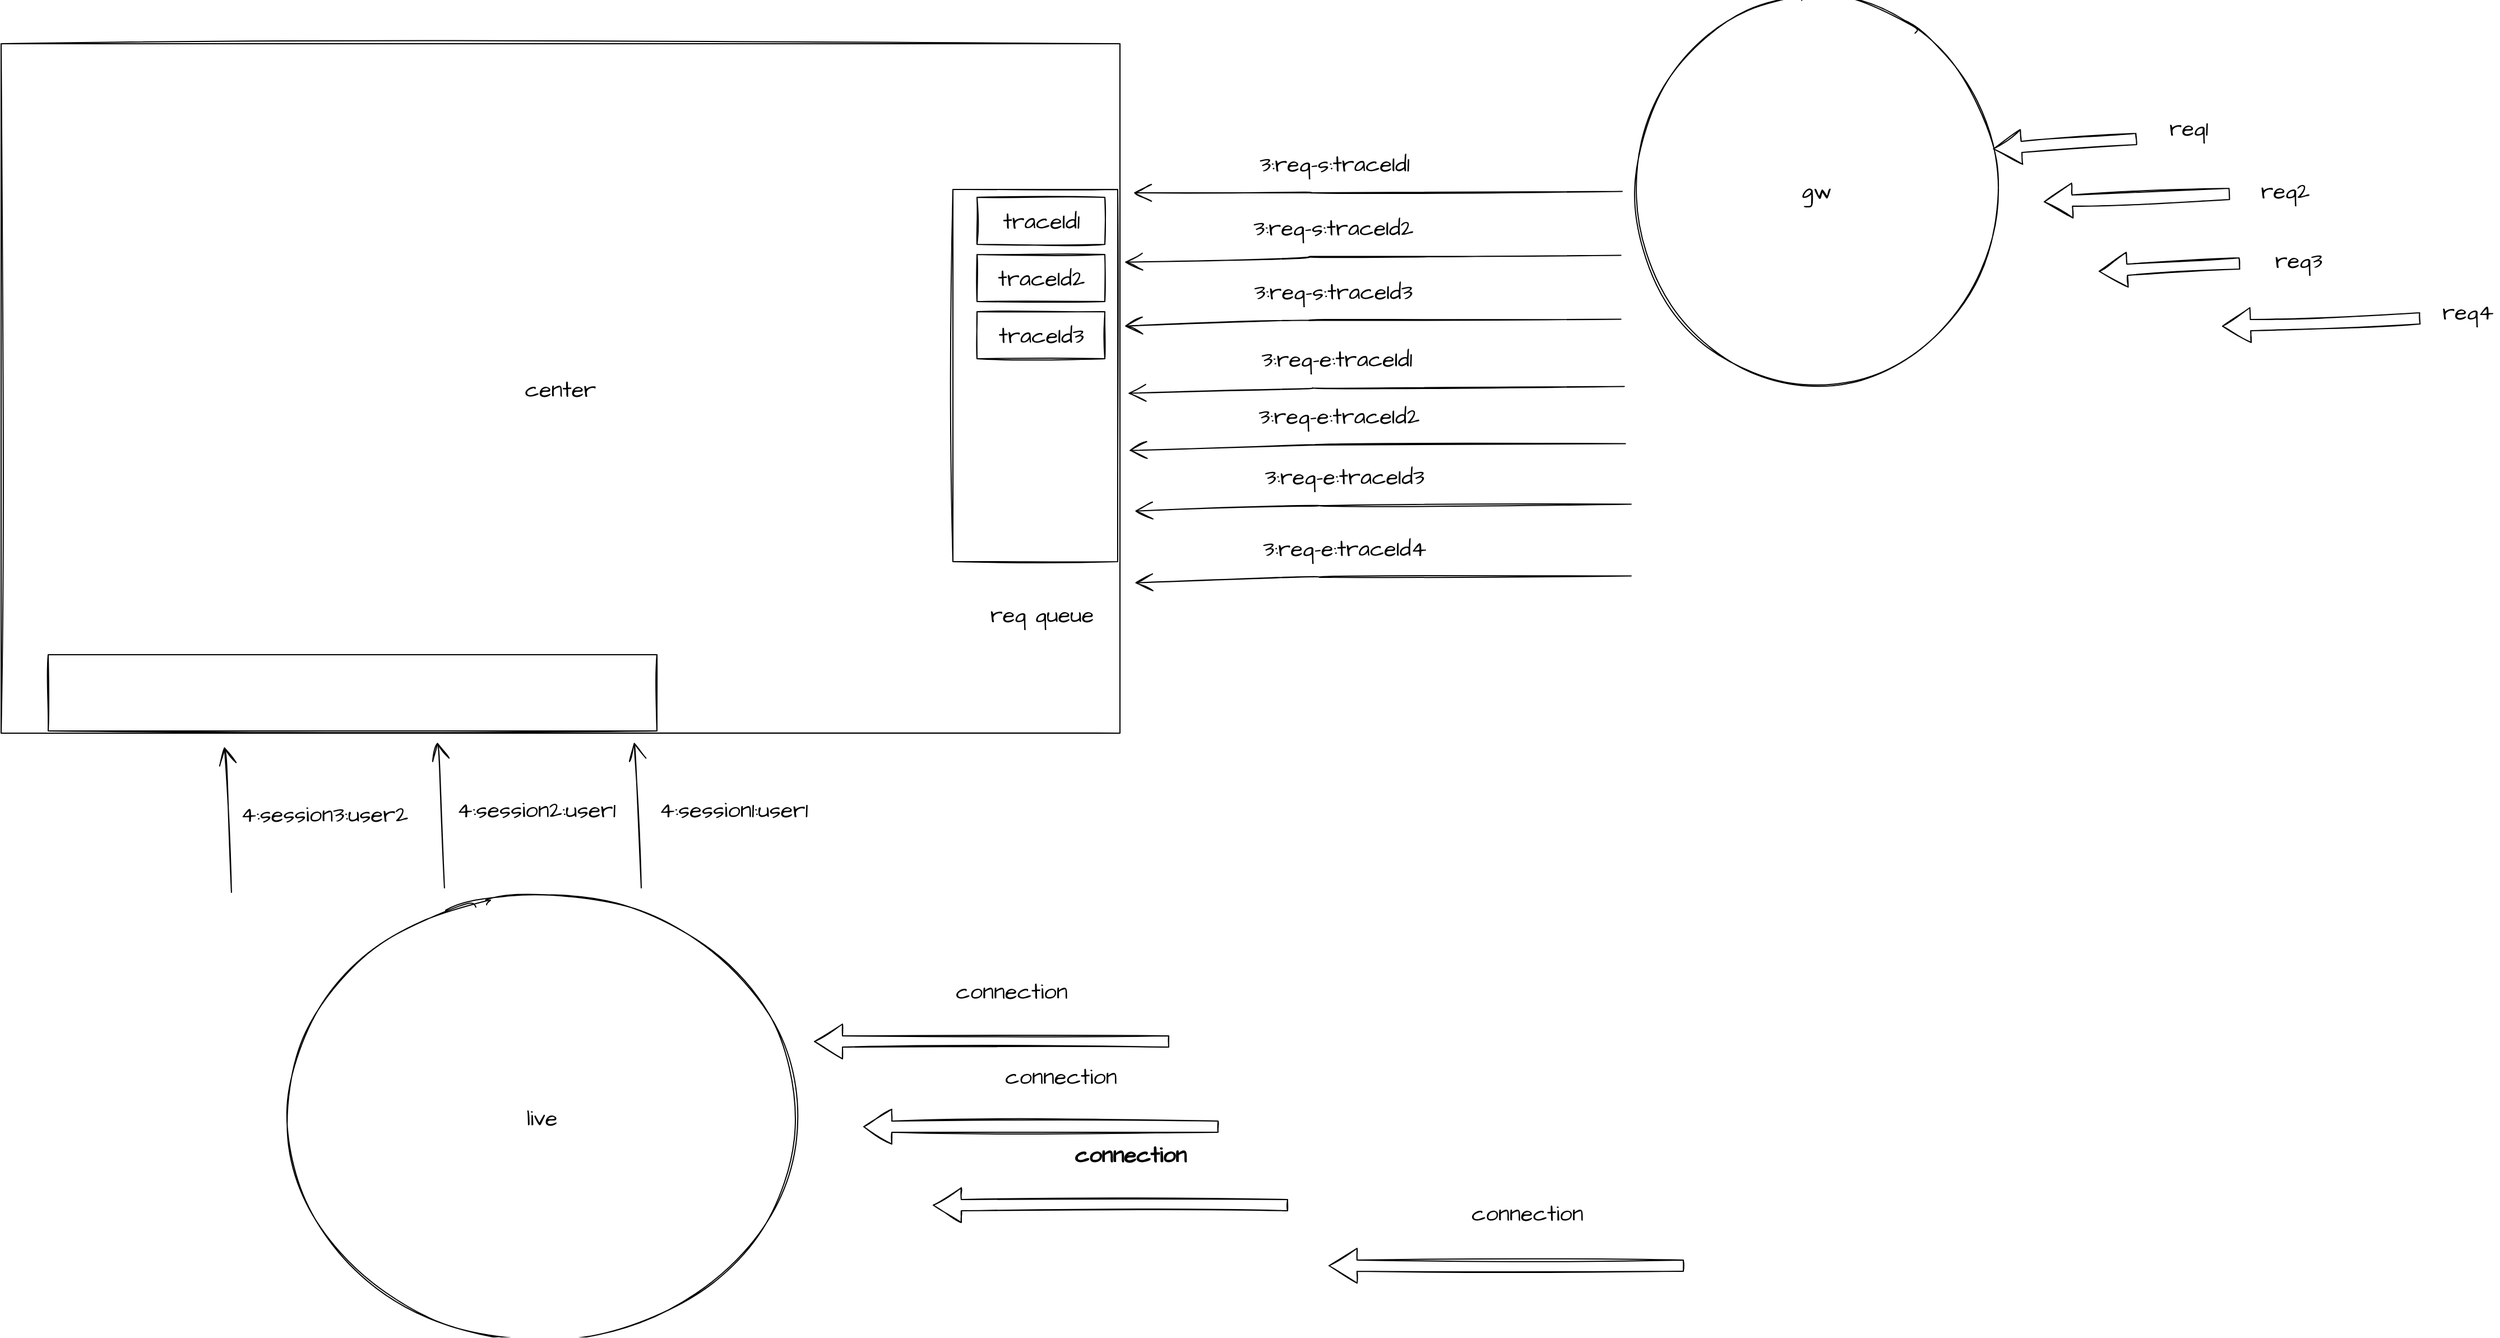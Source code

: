 <mxfile version="14.7.7" type="github">
  <diagram id="elQWaav2V3KjPdsPTwyC" name="第 1 页">
    <mxGraphModel dx="3726" dy="1267" grid="0" gridSize="10" guides="1" tooltips="1" connect="1" arrows="1" fold="1" page="0" pageScale="1" pageWidth="827" pageHeight="1169" math="0" shadow="0">
      <root>
        <mxCell id="0" />
        <mxCell id="1" parent="0" />
        <mxCell id="z09Y47deeIsvJzvmOgGG-1" value="center" style="rounded=0;whiteSpace=wrap;html=1;sketch=1;hachureGap=4;pointerEvents=0;fontFamily=Architects Daughter;fontSource=https%3A%2F%2Ffonts.googleapis.com%2Fcss%3Ffamily%3DArchitects%2BDaughter;fontSize=20;" vertex="1" parent="1">
          <mxGeometry x="-1186" y="421" width="998" height="615" as="geometry" />
        </mxCell>
        <mxCell id="z09Y47deeIsvJzvmOgGG-2" value="gw" style="ellipse;whiteSpace=wrap;html=1;sketch=1;hachureGap=4;pointerEvents=0;fontFamily=Architects Daughter;fontSource=https%3A%2F%2Ffonts.googleapis.com%2Fcss%3Ffamily%3DArchitects%2BDaughter;fontSize=20;" vertex="1" parent="1">
          <mxGeometry x="268" y="383" width="331" height="338" as="geometry" />
        </mxCell>
        <mxCell id="z09Y47deeIsvJzvmOgGG-3" value="" style="edgeStyle=none;curved=1;rounded=0;sketch=1;orthogonalLoop=1;jettySize=auto;html=1;endArrow=open;sourcePerimeterSpacing=8;targetPerimeterSpacing=8;fontSize=16;shape=flexArrow;rounded=1;startSize=8;endSize=8;fontFamily=Architects Daughter;fontSource=https%3A%2F%2Ffonts.googleapis.com%2Fcss%3Ffamily%3DArchitects%2BDaughter;entryX=0.975;entryY=0.39;entryDx=0;entryDy=0;entryPerimeter=0;" edge="1" parent="1" target="z09Y47deeIsvJzvmOgGG-2">
          <mxGeometry width="140" relative="1" as="geometry">
            <mxPoint x="719" y="506" as="sourcePoint" />
            <mxPoint x="1090" y="384" as="targetPoint" />
            <Array as="points" />
          </mxGeometry>
        </mxCell>
        <mxCell id="z09Y47deeIsvJzvmOgGG-4" value="req1" style="text;html=1;align=center;verticalAlign=middle;resizable=0;points=[];autosize=1;strokeColor=none;sketch=1;hachureGap=4;pointerEvents=0;fontFamily=Architects Daughter;fontSource=https%3A%2F%2Ffonts.googleapis.com%2Fcss%3Ffamily%3DArchitects%2BDaughter;fontSize=20;" vertex="1" parent="1">
          <mxGeometry x="742" y="482" width="45" height="28" as="geometry" />
        </mxCell>
        <mxCell id="z09Y47deeIsvJzvmOgGG-5" value="" style="edgeStyle=none;curved=1;rounded=0;sketch=1;orthogonalLoop=1;jettySize=auto;html=1;endArrow=open;sourcePerimeterSpacing=8;targetPerimeterSpacing=8;fontSize=16;shape=flexArrow;rounded=1;startSize=8;endSize=8;fontFamily=Architects Daughter;fontSource=https%3A%2F%2Ffonts.googleapis.com%2Fcss%3Ffamily%3DArchitects%2BDaughter;entryX=0.975;entryY=0.39;entryDx=0;entryDy=0;entryPerimeter=0;" edge="1" parent="1">
          <mxGeometry width="140" relative="1" as="geometry">
            <mxPoint x="802" y="555" as="sourcePoint" />
            <mxPoint x="636" y="562" as="targetPoint" />
            <Array as="points" />
          </mxGeometry>
        </mxCell>
        <mxCell id="z09Y47deeIsvJzvmOgGG-6" value="req2" style="text;html=1;align=center;verticalAlign=middle;resizable=0;points=[];autosize=1;strokeColor=none;sketch=1;hachureGap=4;pointerEvents=0;fontFamily=Architects Daughter;fontSource=https%3A%2F%2Ffonts.googleapis.com%2Fcss%3Ffamily%3DArchitects%2BDaughter;fontSize=20;" vertex="1" parent="1">
          <mxGeometry x="824" y="538" width="54" height="28" as="geometry" />
        </mxCell>
        <mxCell id="z09Y47deeIsvJzvmOgGG-7" value="" style="edgeStyle=none;curved=1;rounded=0;sketch=1;orthogonalLoop=1;jettySize=auto;html=1;endArrow=open;sourcePerimeterSpacing=8;targetPerimeterSpacing=8;fontSize=16;shape=flexArrow;rounded=1;startSize=8;endSize=8;fontFamily=Architects Daughter;fontSource=https%3A%2F%2Ffonts.googleapis.com%2Fcss%3Ffamily%3DArchitects%2BDaughter;entryX=0.975;entryY=0.39;entryDx=0;entryDy=0;entryPerimeter=0;" edge="1" parent="1">
          <mxGeometry width="140" relative="1" as="geometry">
            <mxPoint x="811" y="617" as="sourcePoint" />
            <mxPoint x="685" y="624" as="targetPoint" />
            <Array as="points" />
          </mxGeometry>
        </mxCell>
        <mxCell id="z09Y47deeIsvJzvmOgGG-8" value="req3" style="text;html=1;align=center;verticalAlign=middle;resizable=0;points=[];autosize=1;strokeColor=none;sketch=1;hachureGap=4;pointerEvents=0;fontFamily=Architects Daughter;fontSource=https%3A%2F%2Ffonts.googleapis.com%2Fcss%3Ffamily%3DArchitects%2BDaughter;fontSize=20;" vertex="1" parent="1">
          <mxGeometry x="837" y="600" width="52" height="28" as="geometry" />
        </mxCell>
        <mxCell id="z09Y47deeIsvJzvmOgGG-9" value="" style="edgeStyle=none;curved=1;rounded=0;sketch=1;orthogonalLoop=1;jettySize=auto;html=1;endArrow=open;sourcePerimeterSpacing=8;targetPerimeterSpacing=8;fontSize=16;shape=flexArrow;rounded=1;startSize=8;endSize=8;fontFamily=Architects Daughter;fontSource=https%3A%2F%2Ffonts.googleapis.com%2Fcss%3Ffamily%3DArchitects%2BDaughter;entryX=0.975;entryY=0.39;entryDx=0;entryDy=0;entryPerimeter=0;" edge="1" parent="1">
          <mxGeometry width="140" relative="1" as="geometry">
            <mxPoint x="972" y="666" as="sourcePoint" />
            <mxPoint x="795" y="673" as="targetPoint" />
            <Array as="points" />
          </mxGeometry>
        </mxCell>
        <mxCell id="z09Y47deeIsvJzvmOgGG-10" value="req4" style="text;html=1;align=center;verticalAlign=middle;resizable=0;points=[];autosize=1;strokeColor=none;sketch=1;hachureGap=4;pointerEvents=0;fontFamily=Architects Daughter;fontSource=https%3A%2F%2Ffonts.googleapis.com%2Fcss%3Ffamily%3DArchitects%2BDaughter;fontSize=20;" vertex="1" parent="1">
          <mxGeometry x="986" y="646" width="56" height="28" as="geometry" />
        </mxCell>
        <mxCell id="z09Y47deeIsvJzvmOgGG-11" value="" style="edgeStyle=none;curved=1;rounded=0;sketch=1;orthogonalLoop=1;jettySize=auto;html=1;endArrow=open;sourcePerimeterSpacing=8;targetPerimeterSpacing=8;fontSize=16;fontFamily=Architects Daughter;fontSource=https%3A%2F%2Ffonts.googleapis.com%2Fcss%3Ffamily%3DArchitects%2BDaughter;startSize=14;endSize=14;" edge="1" parent="1" source="z09Y47deeIsvJzvmOgGG-2">
          <mxGeometry width="120" relative="1" as="geometry">
            <mxPoint x="95" y="423" as="sourcePoint" />
            <mxPoint x="-176" y="554" as="targetPoint" />
            <Array as="points">
              <mxPoint x="-26" y="554" />
              <mxPoint x="-10" y="554" />
            </Array>
          </mxGeometry>
        </mxCell>
        <mxCell id="z09Y47deeIsvJzvmOgGG-12" value="3:req-s:traceId1" style="text;html=1;align=center;verticalAlign=middle;resizable=0;points=[];autosize=1;strokeColor=none;sketch=1;hachureGap=4;pointerEvents=0;fontFamily=Architects Daughter;fontSource=https%3A%2F%2Ffonts.googleapis.com%2Fcss%3Ffamily%3DArchitects%2BDaughter;fontSize=20;" vertex="1" parent="1">
          <mxGeometry x="-69" y="514" width="144" height="28" as="geometry" />
        </mxCell>
        <mxCell id="z09Y47deeIsvJzvmOgGG-13" value="" style="edgeStyle=none;curved=1;rounded=0;sketch=1;orthogonalLoop=1;jettySize=auto;html=1;endArrow=open;sourcePerimeterSpacing=8;targetPerimeterSpacing=8;fontSize=16;fontFamily=Architects Daughter;fontSource=https%3A%2F%2Ffonts.googleapis.com%2Fcss%3Ffamily%3DArchitects%2BDaughter;startSize=14;endSize=14;entryX=1.003;entryY=0.452;entryDx=0;entryDy=0;entryPerimeter=0;" edge="1" parent="1">
          <mxGeometry width="120" relative="1" as="geometry">
            <mxPoint x="258.872" y="609.756" as="sourcePoint" />
            <mxPoint x="-184.002" y="615.86" as="targetPoint" />
            <Array as="points">
              <mxPoint x="-27.13" y="611" />
              <mxPoint x="-11.13" y="611" />
            </Array>
          </mxGeometry>
        </mxCell>
        <mxCell id="z09Y47deeIsvJzvmOgGG-14" value="3:req-s:traceId2" style="text;html=1;align=center;verticalAlign=middle;resizable=0;points=[];autosize=1;strokeColor=none;sketch=1;hachureGap=4;pointerEvents=0;fontFamily=Architects Daughter;fontSource=https%3A%2F%2Ffonts.googleapis.com%2Fcss%3Ffamily%3DArchitects%2BDaughter;fontSize=20;" vertex="1" parent="1">
          <mxGeometry x="-74.13" y="571" width="153" height="28" as="geometry" />
        </mxCell>
        <mxCell id="z09Y47deeIsvJzvmOgGG-15" value="" style="edgeStyle=none;curved=1;rounded=0;sketch=1;orthogonalLoop=1;jettySize=auto;html=1;endArrow=open;sourcePerimeterSpacing=8;targetPerimeterSpacing=8;fontSize=16;fontFamily=Architects Daughter;fontSource=https%3A%2F%2Ffonts.googleapis.com%2Fcss%3Ffamily%3DArchitects%2BDaughter;startSize=14;endSize=14;entryX=1.003;entryY=0.452;entryDx=0;entryDy=0;entryPerimeter=0;" edge="1" parent="1">
          <mxGeometry width="120" relative="1" as="geometry">
            <mxPoint x="258.872" y="666.756" as="sourcePoint" />
            <mxPoint x="-184.002" y="672.86" as="targetPoint" />
            <Array as="points">
              <mxPoint x="-27.13" y="668" />
              <mxPoint x="-11.13" y="668" />
            </Array>
          </mxGeometry>
        </mxCell>
        <mxCell id="z09Y47deeIsvJzvmOgGG-16" value="3:req-s:traceId3" style="text;html=1;align=center;verticalAlign=middle;resizable=0;points=[];autosize=1;strokeColor=none;sketch=1;hachureGap=4;pointerEvents=0;fontFamily=Architects Daughter;fontSource=https%3A%2F%2Ffonts.googleapis.com%2Fcss%3Ffamily%3DArchitects%2BDaughter;fontSize=20;" vertex="1" parent="1">
          <mxGeometry x="-73.13" y="628" width="151" height="28" as="geometry" />
        </mxCell>
        <mxCell id="z09Y47deeIsvJzvmOgGG-17" value="" style="edgeStyle=none;curved=1;rounded=0;sketch=1;orthogonalLoop=1;jettySize=auto;html=1;endArrow=open;sourcePerimeterSpacing=8;targetPerimeterSpacing=8;fontSize=16;fontFamily=Architects Daughter;fontSource=https%3A%2F%2Ffonts.googleapis.com%2Fcss%3Ffamily%3DArchitects%2BDaughter;startSize=14;endSize=14;entryX=1.003;entryY=0.452;entryDx=0;entryDy=0;entryPerimeter=0;" edge="1" parent="1">
          <mxGeometry width="120" relative="1" as="geometry">
            <mxPoint x="261.872" y="726.756" as="sourcePoint" />
            <mxPoint x="-181.002" y="732.86" as="targetPoint" />
            <Array as="points">
              <mxPoint x="-24.13" y="728" />
              <mxPoint x="-8.13" y="728" />
            </Array>
          </mxGeometry>
        </mxCell>
        <mxCell id="z09Y47deeIsvJzvmOgGG-18" value="3:req-e:traceId1" style="text;html=1;align=center;verticalAlign=middle;resizable=0;points=[];autosize=1;strokeColor=none;sketch=1;hachureGap=4;pointerEvents=0;fontFamily=Architects Daughter;fontSource=https%3A%2F%2Ffonts.googleapis.com%2Fcss%3Ffamily%3DArchitects%2BDaughter;fontSize=20;" vertex="1" parent="1">
          <mxGeometry x="-67.13" y="688" width="145" height="28" as="geometry" />
        </mxCell>
        <mxCell id="z09Y47deeIsvJzvmOgGG-19" value="" style="edgeStyle=none;curved=1;rounded=0;sketch=1;orthogonalLoop=1;jettySize=auto;html=1;endArrow=open;sourcePerimeterSpacing=8;targetPerimeterSpacing=8;fontSize=16;fontFamily=Architects Daughter;fontSource=https%3A%2F%2Ffonts.googleapis.com%2Fcss%3Ffamily%3DArchitects%2BDaughter;startSize=14;endSize=14;entryX=1.003;entryY=0.452;entryDx=0;entryDy=0;entryPerimeter=0;" edge="1" parent="1">
          <mxGeometry width="120" relative="1" as="geometry">
            <mxPoint x="262.872" y="777.756" as="sourcePoint" />
            <mxPoint x="-180.002" y="783.86" as="targetPoint" />
            <Array as="points">
              <mxPoint x="-23.13" y="779" />
              <mxPoint x="-7.13" y="779" />
            </Array>
          </mxGeometry>
        </mxCell>
        <mxCell id="z09Y47deeIsvJzvmOgGG-20" value="3:req-e:traceId2" style="text;html=1;align=center;verticalAlign=middle;resizable=0;points=[];autosize=1;strokeColor=none;sketch=1;hachureGap=4;pointerEvents=0;fontFamily=Architects Daughter;fontSource=https%3A%2F%2Ffonts.googleapis.com%2Fcss%3Ffamily%3DArchitects%2BDaughter;fontSize=20;" vertex="1" parent="1">
          <mxGeometry x="-70.13" y="739" width="154" height="28" as="geometry" />
        </mxCell>
        <mxCell id="z09Y47deeIsvJzvmOgGG-21" value="" style="edgeStyle=none;curved=1;rounded=0;sketch=1;orthogonalLoop=1;jettySize=auto;html=1;endArrow=open;sourcePerimeterSpacing=8;targetPerimeterSpacing=8;fontSize=16;fontFamily=Architects Daughter;fontSource=https%3A%2F%2Ffonts.googleapis.com%2Fcss%3Ffamily%3DArchitects%2BDaughter;startSize=14;endSize=14;entryX=1.003;entryY=0.452;entryDx=0;entryDy=0;entryPerimeter=0;" edge="1" parent="1">
          <mxGeometry width="120" relative="1" as="geometry">
            <mxPoint x="268.002" y="831.756" as="sourcePoint" />
            <mxPoint x="-174.872" y="837.86" as="targetPoint" />
            <Array as="points">
              <mxPoint x="-18.0" y="833" />
              <mxPoint x="-2.0" y="833" />
            </Array>
          </mxGeometry>
        </mxCell>
        <mxCell id="z09Y47deeIsvJzvmOgGG-22" value="3:req-e:traceId3" style="text;html=1;align=center;verticalAlign=middle;resizable=0;points=[];autosize=1;strokeColor=none;sketch=1;hachureGap=4;pointerEvents=0;fontFamily=Architects Daughter;fontSource=https%3A%2F%2Ffonts.googleapis.com%2Fcss%3Ffamily%3DArchitects%2BDaughter;fontSize=20;" vertex="1" parent="1">
          <mxGeometry x="-64" y="793" width="152" height="28" as="geometry" />
        </mxCell>
        <mxCell id="z09Y47deeIsvJzvmOgGG-23" value="" style="edgeStyle=none;curved=1;rounded=0;sketch=1;orthogonalLoop=1;jettySize=auto;html=1;endArrow=open;sourcePerimeterSpacing=8;targetPerimeterSpacing=8;fontSize=16;fontFamily=Architects Daughter;fontSource=https%3A%2F%2Ffonts.googleapis.com%2Fcss%3Ffamily%3DArchitects%2BDaughter;startSize=14;endSize=14;entryX=1.003;entryY=0.452;entryDx=0;entryDy=0;entryPerimeter=0;" edge="1" parent="1">
          <mxGeometry width="120" relative="1" as="geometry">
            <mxPoint x="268.002" y="895.756" as="sourcePoint" />
            <mxPoint x="-174.872" y="901.86" as="targetPoint" />
            <Array as="points">
              <mxPoint x="-18" y="897" />
              <mxPoint x="-2" y="897" />
            </Array>
          </mxGeometry>
        </mxCell>
        <mxCell id="z09Y47deeIsvJzvmOgGG-24" value="3:req-e:traceId4" style="text;html=1;align=center;verticalAlign=middle;resizable=0;points=[];autosize=1;strokeColor=none;sketch=1;hachureGap=4;pointerEvents=0;fontFamily=Architects Daughter;fontSource=https%3A%2F%2Ffonts.googleapis.com%2Fcss%3Ffamily%3DArchitects%2BDaughter;fontSize=20;" vertex="1" parent="1">
          <mxGeometry x="-66" y="857" width="156" height="28" as="geometry" />
        </mxCell>
        <mxCell id="z09Y47deeIsvJzvmOgGG-25" value="" style="rounded=0;whiteSpace=wrap;html=1;sketch=1;hachureGap=4;pointerEvents=0;fontFamily=Architects Daughter;fontSource=https%3A%2F%2Ffonts.googleapis.com%2Fcss%3Ffamily%3DArchitects%2BDaughter;fontSize=20;" vertex="1" parent="1">
          <mxGeometry x="-337" y="551" width="147" height="332" as="geometry" />
        </mxCell>
        <mxCell id="z09Y47deeIsvJzvmOgGG-26" value="traceId1" style="rounded=0;whiteSpace=wrap;html=1;sketch=1;hachureGap=4;pointerEvents=0;fontFamily=Architects Daughter;fontSource=https%3A%2F%2Ffonts.googleapis.com%2Fcss%3Ffamily%3DArchitects%2BDaughter;fontSize=20;" vertex="1" parent="1">
          <mxGeometry x="-315.5" y="558" width="114" height="42" as="geometry" />
        </mxCell>
        <mxCell id="z09Y47deeIsvJzvmOgGG-27" value="traceId2" style="rounded=0;whiteSpace=wrap;html=1;sketch=1;hachureGap=4;pointerEvents=0;fontFamily=Architects Daughter;fontSource=https%3A%2F%2Ffonts.googleapis.com%2Fcss%3Ffamily%3DArchitects%2BDaughter;fontSize=20;" vertex="1" parent="1">
          <mxGeometry x="-315.5" y="609" width="114" height="42" as="geometry" />
        </mxCell>
        <mxCell id="z09Y47deeIsvJzvmOgGG-28" value="traceId3" style="rounded=0;whiteSpace=wrap;html=1;sketch=1;hachureGap=4;pointerEvents=0;fontFamily=Architects Daughter;fontSource=https%3A%2F%2Ffonts.googleapis.com%2Fcss%3Ffamily%3DArchitects%2BDaughter;fontSize=20;" vertex="1" parent="1">
          <mxGeometry x="-315.5" y="660" width="114" height="42" as="geometry" />
        </mxCell>
        <mxCell id="z09Y47deeIsvJzvmOgGG-29" value="req queue" style="text;html=1;align=center;verticalAlign=middle;resizable=0;points=[];autosize=1;strokeColor=none;sketch=1;hachureGap=4;pointerEvents=0;fontFamily=Architects Daughter;fontSource=https%3A%2F%2Ffonts.googleapis.com%2Fcss%3Ffamily%3DArchitects%2BDaughter;fontSize=20;" vertex="1" parent="1">
          <mxGeometry x="-309" y="916" width="102" height="28" as="geometry" />
        </mxCell>
        <mxCell id="z09Y47deeIsvJzvmOgGG-30" value="" style="rounded=0;whiteSpace=wrap;html=1;sketch=1;hachureGap=4;pointerEvents=0;fontFamily=Architects Daughter;fontSource=https%3A%2F%2Ffonts.googleapis.com%2Fcss%3Ffamily%3DArchitects%2BDaughter;fontSize=20;" vertex="1" parent="1">
          <mxGeometry x="-1144" y="966" width="543" height="68" as="geometry" />
        </mxCell>
        <mxCell id="z09Y47deeIsvJzvmOgGG-31" value="live" style="ellipse;whiteSpace=wrap;html=1;sketch=1;hachureGap=4;pointerEvents=0;fontFamily=Architects Daughter;fontSource=https%3A%2F%2Ffonts.googleapis.com%2Fcss%3Ffamily%3DArchitects%2BDaughter;fontSize=20;" vertex="1" parent="1">
          <mxGeometry x="-933" y="1183" width="459" height="391" as="geometry" />
        </mxCell>
        <mxCell id="z09Y47deeIsvJzvmOgGG-32" value="" style="edgeStyle=none;curved=1;rounded=0;sketch=1;orthogonalLoop=1;jettySize=auto;html=1;endArrow=open;sourcePerimeterSpacing=8;targetPerimeterSpacing=8;fontSize=16;shape=flexArrow;rounded=1;startSize=8;endSize=8;fontFamily=Architects Daughter;fontSource=https%3A%2F%2Ffonts.googleapis.com%2Fcss%3Ffamily%3DArchitects%2BDaughter;" edge="1" parent="1">
          <mxGeometry width="140" relative="1" as="geometry">
            <mxPoint x="-144" y="1311" as="sourcePoint" />
            <mxPoint x="-461" y="1311" as="targetPoint" />
            <Array as="points" />
          </mxGeometry>
        </mxCell>
        <mxCell id="z09Y47deeIsvJzvmOgGG-33" value="connection" style="text;html=1;align=center;verticalAlign=middle;resizable=0;points=[];autosize=1;strokeColor=none;sketch=1;hachureGap=4;pointerEvents=0;fontFamily=Architects Daughter;fontSource=https%3A%2F%2Ffonts.googleapis.com%2Fcss%3Ffamily%3DArchitects%2BDaughter;fontSize=20;" vertex="1" parent="1">
          <mxGeometry x="-340" y="1252" width="110" height="28" as="geometry" />
        </mxCell>
        <mxCell id="z09Y47deeIsvJzvmOgGG-34" value="" style="edgeStyle=none;curved=1;rounded=0;sketch=1;orthogonalLoop=1;jettySize=auto;html=1;endArrow=open;sourcePerimeterSpacing=8;targetPerimeterSpacing=8;fontSize=16;shape=flexArrow;rounded=1;startSize=8;endSize=8;fontFamily=Architects Daughter;fontSource=https%3A%2F%2Ffonts.googleapis.com%2Fcss%3Ffamily%3DArchitects%2BDaughter;" edge="1" parent="1">
          <mxGeometry width="140" relative="1" as="geometry">
            <mxPoint x="-100" y="1387" as="sourcePoint" />
            <mxPoint x="-417" y="1387" as="targetPoint" />
            <Array as="points" />
          </mxGeometry>
        </mxCell>
        <mxCell id="z09Y47deeIsvJzvmOgGG-35" value="connection" style="text;html=1;align=center;verticalAlign=middle;resizable=0;points=[];autosize=1;strokeColor=none;sketch=1;hachureGap=4;pointerEvents=0;fontFamily=Architects Daughter;fontSource=https%3A%2F%2Ffonts.googleapis.com%2Fcss%3Ffamily%3DArchitects%2BDaughter;fontSize=20;" vertex="1" parent="1">
          <mxGeometry x="-296" y="1328" width="110" height="28" as="geometry" />
        </mxCell>
        <mxCell id="z09Y47deeIsvJzvmOgGG-36" value="" style="edgeStyle=none;curved=1;rounded=0;sketch=1;orthogonalLoop=1;jettySize=auto;html=1;endArrow=open;sourcePerimeterSpacing=8;targetPerimeterSpacing=8;fontSize=16;shape=flexArrow;rounded=1;startSize=8;endSize=8;fontFamily=Architects Daughter;fontSource=https%3A%2F%2Ffonts.googleapis.com%2Fcss%3Ffamily%3DArchitects%2BDaughter;fontStyle=1" edge="1" parent="1">
          <mxGeometry width="140" relative="1" as="geometry">
            <mxPoint x="-38" y="1457" as="sourcePoint" />
            <mxPoint x="-355" y="1457" as="targetPoint" />
            <Array as="points" />
          </mxGeometry>
        </mxCell>
        <mxCell id="z09Y47deeIsvJzvmOgGG-37" value="connection" style="text;html=1;align=center;verticalAlign=middle;resizable=0;points=[];autosize=1;strokeColor=none;sketch=1;hachureGap=4;pointerEvents=0;fontFamily=Architects Daughter;fontSource=https%3A%2F%2Ffonts.googleapis.com%2Fcss%3Ffamily%3DArchitects%2BDaughter;fontSize=20;fontStyle=1" vertex="1" parent="1">
          <mxGeometry x="-234" y="1398" width="110" height="28" as="geometry" />
        </mxCell>
        <mxCell id="z09Y47deeIsvJzvmOgGG-38" value="" style="edgeStyle=none;curved=1;rounded=0;sketch=1;orthogonalLoop=1;jettySize=auto;html=1;endArrow=open;sourcePerimeterSpacing=8;targetPerimeterSpacing=8;fontSize=16;shape=flexArrow;rounded=1;startSize=8;endSize=8;fontFamily=Architects Daughter;fontSource=https%3A%2F%2Ffonts.googleapis.com%2Fcss%3Ffamily%3DArchitects%2BDaughter;" edge="1" parent="1">
          <mxGeometry width="140" relative="1" as="geometry">
            <mxPoint x="315" y="1511" as="sourcePoint" />
            <mxPoint x="-2" y="1511" as="targetPoint" />
            <Array as="points" />
          </mxGeometry>
        </mxCell>
        <mxCell id="z09Y47deeIsvJzvmOgGG-39" value="connection" style="text;html=1;align=center;verticalAlign=middle;resizable=0;points=[];autosize=1;strokeColor=none;sketch=1;hachureGap=4;pointerEvents=0;fontFamily=Architects Daughter;fontSource=https%3A%2F%2Ffonts.googleapis.com%2Fcss%3Ffamily%3DArchitects%2BDaughter;fontSize=20;" vertex="1" parent="1">
          <mxGeometry x="120" y="1450" width="110" height="28" as="geometry" />
        </mxCell>
        <mxCell id="z09Y47deeIsvJzvmOgGG-42" value="" style="edgeStyle=none;curved=1;rounded=0;sketch=1;orthogonalLoop=1;jettySize=auto;html=1;endArrow=open;sourcePerimeterSpacing=8;targetPerimeterSpacing=8;fontSize=16;fontFamily=Architects Daughter;fontSource=https%3A%2F%2Ffonts.googleapis.com%2Fcss%3Ffamily%3DArchitects%2BDaughter;startSize=14;endSize=14;" edge="1" parent="1" target="z09Y47deeIsvJzvmOgGG-1">
          <mxGeometry width="120" relative="1" as="geometry">
            <mxPoint x="-615" y="1174" as="sourcePoint" />
            <mxPoint x="-827" y="1218" as="targetPoint" />
            <Array as="points">
              <mxPoint x="-620" y="1051" />
            </Array>
          </mxGeometry>
        </mxCell>
        <mxCell id="z09Y47deeIsvJzvmOgGG-43" value="4:session1:user1" style="text;html=1;align=center;verticalAlign=middle;resizable=0;points=[];autosize=1;strokeColor=none;sketch=1;hachureGap=4;pointerEvents=0;fontFamily=Architects Daughter;fontSource=https%3A%2F%2Ffonts.googleapis.com%2Fcss%3Ffamily%3DArchitects%2BDaughter;fontSize=20;" vertex="1" parent="1">
          <mxGeometry x="-605" y="1090" width="143" height="28" as="geometry" />
        </mxCell>
        <mxCell id="z09Y47deeIsvJzvmOgGG-44" value="" style="edgeStyle=none;curved=1;rounded=0;sketch=1;orthogonalLoop=1;jettySize=auto;html=1;endArrow=open;sourcePerimeterSpacing=8;targetPerimeterSpacing=8;fontSize=16;fontFamily=Architects Daughter;fontSource=https%3A%2F%2Ffonts.googleapis.com%2Fcss%3Ffamily%3DArchitects%2BDaughter;startSize=14;endSize=14;" edge="1" parent="1">
          <mxGeometry width="120" relative="1" as="geometry">
            <mxPoint x="-790.55" y="1174" as="sourcePoint" />
            <mxPoint x="-797.004" y="1044" as="targetPoint" />
            <Array as="points">
              <mxPoint x="-795.55" y="1051" />
            </Array>
          </mxGeometry>
        </mxCell>
        <mxCell id="z09Y47deeIsvJzvmOgGG-45" value="4:session2:user1" style="text;html=1;align=center;verticalAlign=middle;resizable=0;points=[];autosize=1;strokeColor=none;sketch=1;hachureGap=4;pointerEvents=0;fontFamily=Architects Daughter;fontSource=https%3A%2F%2Ffonts.googleapis.com%2Fcss%3Ffamily%3DArchitects%2BDaughter;fontSize=20;" vertex="1" parent="1">
          <mxGeometry x="-784.55" y="1090" width="152" height="28" as="geometry" />
        </mxCell>
        <mxCell id="z09Y47deeIsvJzvmOgGG-46" value="" style="edgeStyle=none;curved=1;rounded=0;sketch=1;orthogonalLoop=1;jettySize=auto;html=1;endArrow=open;sourcePerimeterSpacing=8;targetPerimeterSpacing=8;fontSize=16;fontFamily=Architects Daughter;fontSource=https%3A%2F%2Ffonts.googleapis.com%2Fcss%3Ffamily%3DArchitects%2BDaughter;startSize=14;endSize=14;" edge="1" parent="1">
          <mxGeometry width="120" relative="1" as="geometry">
            <mxPoint x="-980.55" y="1178" as="sourcePoint" />
            <mxPoint x="-987.004" y="1048" as="targetPoint" />
            <Array as="points">
              <mxPoint x="-985.55" y="1055" />
            </Array>
          </mxGeometry>
        </mxCell>
        <mxCell id="z09Y47deeIsvJzvmOgGG-47" value="4:session3:user2" style="text;html=1;align=center;verticalAlign=middle;resizable=0;points=[];autosize=1;strokeColor=none;sketch=1;hachureGap=4;pointerEvents=0;fontFamily=Architects Daughter;fontSource=https%3A%2F%2Ffonts.googleapis.com%2Fcss%3Ffamily%3DArchitects%2BDaughter;fontSize=20;" vertex="1" parent="1">
          <mxGeometry x="-977.55" y="1094" width="159" height="28" as="geometry" />
        </mxCell>
      </root>
    </mxGraphModel>
  </diagram>
</mxfile>
